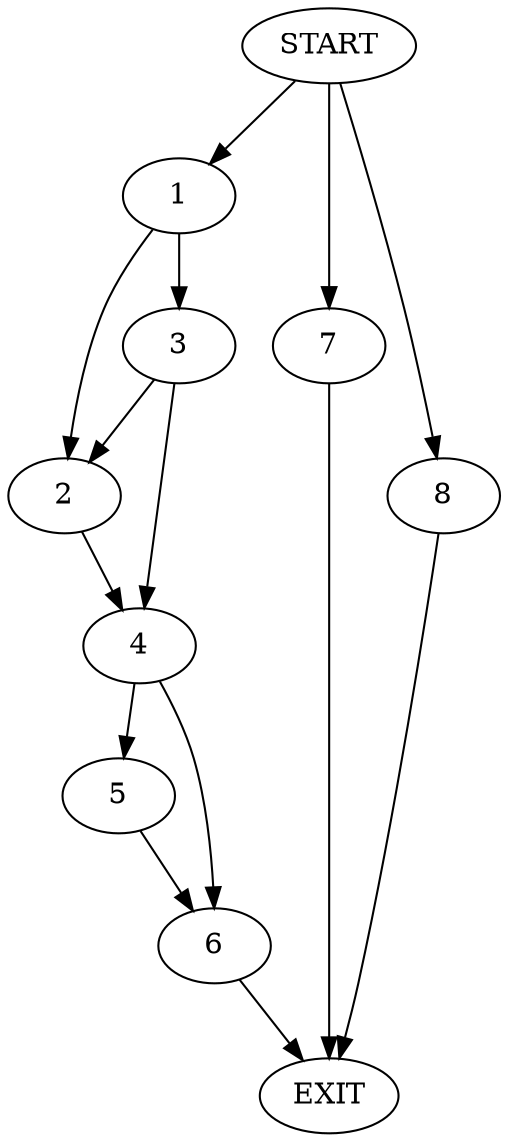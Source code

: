 digraph {
0 [label="START"]
9 [label="EXIT"]
0 -> 1
1 -> 2
1 -> 3
2 -> 4
3 -> 2
3 -> 4
4 -> 5
4 -> 6
0 -> 7
7 -> 9
0 -> 8
8 -> 9
5 -> 6
6 -> 9
}
